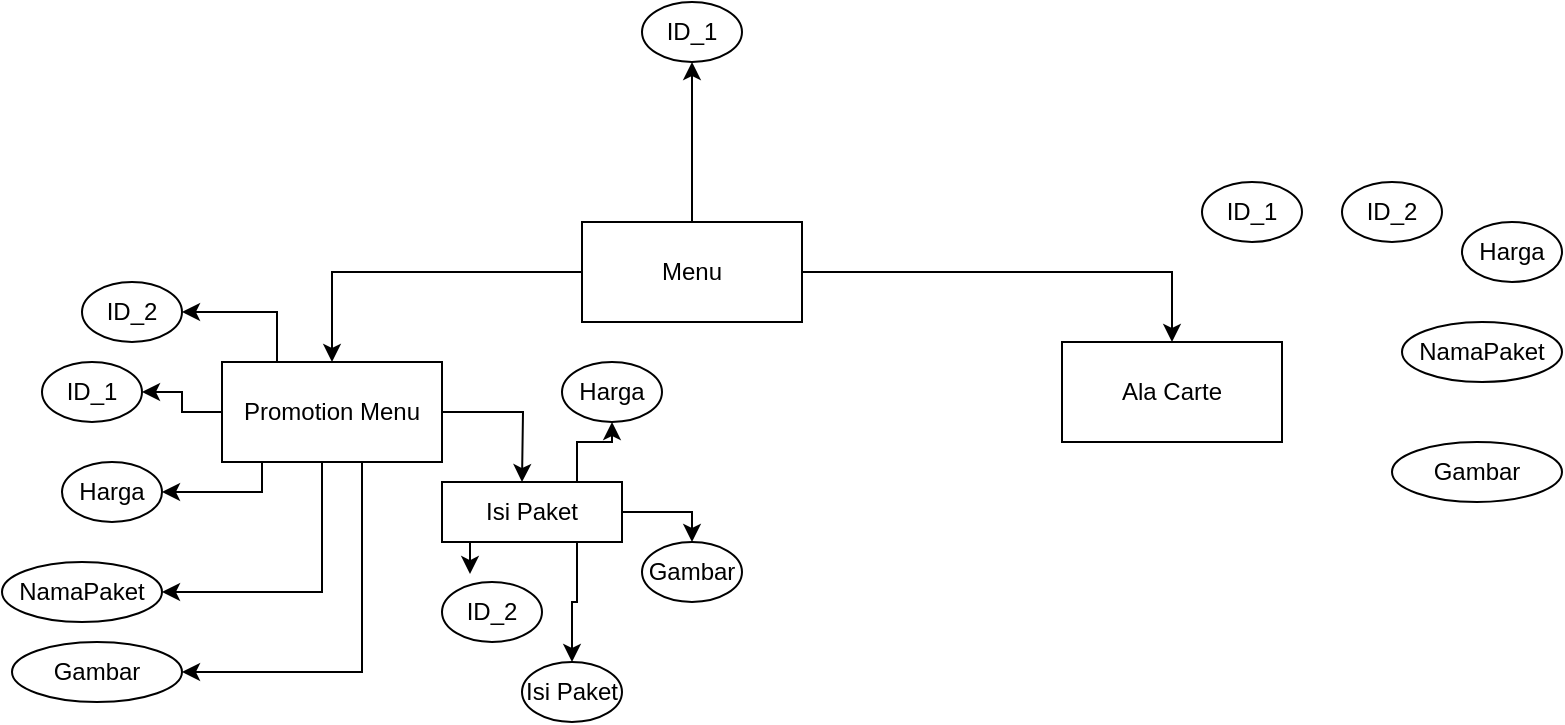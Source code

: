 <mxfile version="21.7.2" type="github">
  <diagram name="Page-1" id="vBOJWONUJpfvWxCVJ7fR">
    <mxGraphModel dx="1887" dy="1729" grid="1" gridSize="10" guides="1" tooltips="1" connect="1" arrows="1" fold="1" page="1" pageScale="1" pageWidth="827" pageHeight="1169" math="0" shadow="0">
      <root>
        <mxCell id="0" />
        <mxCell id="1" parent="0" />
        <mxCell id="llMmUPGbjrqBP5QiF8mp-6" style="edgeStyle=orthogonalEdgeStyle;rounded=0;orthogonalLoop=1;jettySize=auto;html=1;entryX=0.5;entryY=0;entryDx=0;entryDy=0;" edge="1" parent="1" source="llMmUPGbjrqBP5QiF8mp-1" target="llMmUPGbjrqBP5QiF8mp-2">
          <mxGeometry relative="1" as="geometry">
            <mxPoint x="100" y="55" as="targetPoint" />
          </mxGeometry>
        </mxCell>
        <mxCell id="llMmUPGbjrqBP5QiF8mp-7" style="edgeStyle=orthogonalEdgeStyle;rounded=0;orthogonalLoop=1;jettySize=auto;html=1;entryX=0.5;entryY=0;entryDx=0;entryDy=0;" edge="1" parent="1" source="llMmUPGbjrqBP5QiF8mp-1" target="llMmUPGbjrqBP5QiF8mp-3">
          <mxGeometry relative="1" as="geometry" />
        </mxCell>
        <mxCell id="llMmUPGbjrqBP5QiF8mp-40" style="edgeStyle=orthogonalEdgeStyle;rounded=0;orthogonalLoop=1;jettySize=auto;html=1;exitX=0.5;exitY=0;exitDx=0;exitDy=0;" edge="1" parent="1" source="llMmUPGbjrqBP5QiF8mp-1" target="llMmUPGbjrqBP5QiF8mp-36">
          <mxGeometry relative="1" as="geometry" />
        </mxCell>
        <mxCell id="llMmUPGbjrqBP5QiF8mp-1" value="Menu" style="rounded=0;whiteSpace=wrap;html=1;" vertex="1" parent="1">
          <mxGeometry x="230" y="50" width="110" height="50" as="geometry" />
        </mxCell>
        <mxCell id="llMmUPGbjrqBP5QiF8mp-11" style="edgeStyle=orthogonalEdgeStyle;rounded=0;orthogonalLoop=1;jettySize=auto;html=1;entryX=1;entryY=0.5;entryDx=0;entryDy=0;" edge="1" parent="1" source="llMmUPGbjrqBP5QiF8mp-2" target="llMmUPGbjrqBP5QiF8mp-9">
          <mxGeometry relative="1" as="geometry" />
        </mxCell>
        <mxCell id="llMmUPGbjrqBP5QiF8mp-19" style="edgeStyle=orthogonalEdgeStyle;rounded=0;orthogonalLoop=1;jettySize=auto;html=1;entryX=1;entryY=0.5;entryDx=0;entryDy=0;" edge="1" parent="1" source="llMmUPGbjrqBP5QiF8mp-2" target="llMmUPGbjrqBP5QiF8mp-21">
          <mxGeometry relative="1" as="geometry">
            <mxPoint x="20" y="190" as="targetPoint" />
            <Array as="points">
              <mxPoint x="70" y="185" />
            </Array>
          </mxGeometry>
        </mxCell>
        <mxCell id="llMmUPGbjrqBP5QiF8mp-24" style="edgeStyle=orthogonalEdgeStyle;rounded=0;orthogonalLoop=1;jettySize=auto;html=1;exitX=0.432;exitY=0.965;exitDx=0;exitDy=0;entryX=1;entryY=0.5;entryDx=0;entryDy=0;exitPerimeter=0;" edge="1" parent="1" source="llMmUPGbjrqBP5QiF8mp-2" target="llMmUPGbjrqBP5QiF8mp-25">
          <mxGeometry relative="1" as="geometry">
            <mxPoint x="20" y="230" as="targetPoint" />
            <Array as="points">
              <mxPoint x="98" y="160" />
              <mxPoint x="100" y="160" />
              <mxPoint x="100" y="235" />
            </Array>
          </mxGeometry>
        </mxCell>
        <mxCell id="llMmUPGbjrqBP5QiF8mp-28" style="edgeStyle=orthogonalEdgeStyle;rounded=0;orthogonalLoop=1;jettySize=auto;html=1;entryX=1;entryY=0.5;entryDx=0;entryDy=0;" edge="1" parent="1" source="llMmUPGbjrqBP5QiF8mp-2" target="llMmUPGbjrqBP5QiF8mp-27">
          <mxGeometry relative="1" as="geometry">
            <Array as="points">
              <mxPoint x="120" y="275" />
            </Array>
          </mxGeometry>
        </mxCell>
        <mxCell id="llMmUPGbjrqBP5QiF8mp-33" style="edgeStyle=orthogonalEdgeStyle;rounded=0;orthogonalLoop=1;jettySize=auto;html=1;" edge="1" parent="1" source="llMmUPGbjrqBP5QiF8mp-2">
          <mxGeometry relative="1" as="geometry">
            <mxPoint x="200" y="180" as="targetPoint" />
          </mxGeometry>
        </mxCell>
        <mxCell id="llMmUPGbjrqBP5QiF8mp-35" style="edgeStyle=orthogonalEdgeStyle;rounded=0;orthogonalLoop=1;jettySize=auto;html=1;exitX=0.25;exitY=0;exitDx=0;exitDy=0;entryX=1;entryY=0.5;entryDx=0;entryDy=0;" edge="1" parent="1" source="llMmUPGbjrqBP5QiF8mp-2" target="llMmUPGbjrqBP5QiF8mp-34">
          <mxGeometry relative="1" as="geometry" />
        </mxCell>
        <mxCell id="llMmUPGbjrqBP5QiF8mp-2" value="Promotion Menu" style="rounded=0;whiteSpace=wrap;html=1;" vertex="1" parent="1">
          <mxGeometry x="50" y="120" width="110" height="50" as="geometry" />
        </mxCell>
        <mxCell id="llMmUPGbjrqBP5QiF8mp-3" value="Ala Carte" style="rounded=0;whiteSpace=wrap;html=1;" vertex="1" parent="1">
          <mxGeometry x="470" y="110" width="110" height="50" as="geometry" />
        </mxCell>
        <mxCell id="llMmUPGbjrqBP5QiF8mp-9" value="ID_1" style="ellipse;whiteSpace=wrap;html=1;" vertex="1" parent="1">
          <mxGeometry x="-40" y="120" width="50" height="30" as="geometry" />
        </mxCell>
        <mxCell id="llMmUPGbjrqBP5QiF8mp-21" value="Harga" style="ellipse;whiteSpace=wrap;html=1;" vertex="1" parent="1">
          <mxGeometry x="-30" y="170" width="50" height="30" as="geometry" />
        </mxCell>
        <mxCell id="llMmUPGbjrqBP5QiF8mp-25" value="NamaPaket" style="ellipse;whiteSpace=wrap;html=1;" vertex="1" parent="1">
          <mxGeometry x="-60" y="220" width="80" height="30" as="geometry" />
        </mxCell>
        <mxCell id="llMmUPGbjrqBP5QiF8mp-27" value="Gambar" style="ellipse;whiteSpace=wrap;html=1;" vertex="1" parent="1">
          <mxGeometry x="-55" y="260" width="85" height="30" as="geometry" />
        </mxCell>
        <mxCell id="llMmUPGbjrqBP5QiF8mp-38" style="edgeStyle=orthogonalEdgeStyle;rounded=0;orthogonalLoop=1;jettySize=auto;html=1;exitX=0.5;exitY=1;exitDx=0;exitDy=0;entryX=0.28;entryY=-0.133;entryDx=0;entryDy=0;entryPerimeter=0;" edge="1" parent="1" source="llMmUPGbjrqBP5QiF8mp-32" target="llMmUPGbjrqBP5QiF8mp-37">
          <mxGeometry relative="1" as="geometry" />
        </mxCell>
        <mxCell id="llMmUPGbjrqBP5QiF8mp-47" style="edgeStyle=orthogonalEdgeStyle;rounded=0;orthogonalLoop=1;jettySize=auto;html=1;exitX=0.75;exitY=1;exitDx=0;exitDy=0;entryX=0.5;entryY=0;entryDx=0;entryDy=0;" edge="1" parent="1" source="llMmUPGbjrqBP5QiF8mp-32" target="llMmUPGbjrqBP5QiF8mp-43">
          <mxGeometry relative="1" as="geometry" />
        </mxCell>
        <mxCell id="llMmUPGbjrqBP5QiF8mp-48" style="edgeStyle=orthogonalEdgeStyle;rounded=0;orthogonalLoop=1;jettySize=auto;html=1;exitX=1;exitY=0.5;exitDx=0;exitDy=0;entryX=0.5;entryY=0;entryDx=0;entryDy=0;" edge="1" parent="1" source="llMmUPGbjrqBP5QiF8mp-32" target="llMmUPGbjrqBP5QiF8mp-44">
          <mxGeometry relative="1" as="geometry" />
        </mxCell>
        <mxCell id="llMmUPGbjrqBP5QiF8mp-49" style="edgeStyle=orthogonalEdgeStyle;rounded=0;orthogonalLoop=1;jettySize=auto;html=1;exitX=0.75;exitY=0;exitDx=0;exitDy=0;" edge="1" parent="1" source="llMmUPGbjrqBP5QiF8mp-32" target="llMmUPGbjrqBP5QiF8mp-45">
          <mxGeometry relative="1" as="geometry">
            <Array as="points">
              <mxPoint x="228" y="160" />
            </Array>
          </mxGeometry>
        </mxCell>
        <mxCell id="llMmUPGbjrqBP5QiF8mp-32" value="Isi Paket" style="rounded=0;whiteSpace=wrap;html=1;" vertex="1" parent="1">
          <mxGeometry x="160" y="180" width="90" height="30" as="geometry" />
        </mxCell>
        <mxCell id="llMmUPGbjrqBP5QiF8mp-34" value="ID_2" style="ellipse;whiteSpace=wrap;html=1;" vertex="1" parent="1">
          <mxGeometry x="-20" y="80" width="50" height="30" as="geometry" />
        </mxCell>
        <mxCell id="llMmUPGbjrqBP5QiF8mp-36" value="ID_1" style="ellipse;whiteSpace=wrap;html=1;" vertex="1" parent="1">
          <mxGeometry x="260" y="-60" width="50" height="30" as="geometry" />
        </mxCell>
        <mxCell id="llMmUPGbjrqBP5QiF8mp-37" value="ID_2" style="ellipse;whiteSpace=wrap;html=1;" vertex="1" parent="1">
          <mxGeometry x="160" y="230" width="50" height="30" as="geometry" />
        </mxCell>
        <mxCell id="llMmUPGbjrqBP5QiF8mp-43" value="Isi Paket" style="ellipse;whiteSpace=wrap;html=1;" vertex="1" parent="1">
          <mxGeometry x="200" y="270" width="50" height="30" as="geometry" />
        </mxCell>
        <mxCell id="llMmUPGbjrqBP5QiF8mp-44" value="Gambar" style="ellipse;whiteSpace=wrap;html=1;" vertex="1" parent="1">
          <mxGeometry x="260" y="210" width="50" height="30" as="geometry" />
        </mxCell>
        <mxCell id="llMmUPGbjrqBP5QiF8mp-45" value="Harga" style="ellipse;whiteSpace=wrap;html=1;" vertex="1" parent="1">
          <mxGeometry x="220" y="120" width="50" height="30" as="geometry" />
        </mxCell>
        <mxCell id="llMmUPGbjrqBP5QiF8mp-50" value="Harga" style="ellipse;whiteSpace=wrap;html=1;" vertex="1" parent="1">
          <mxGeometry x="670" y="50" width="50" height="30" as="geometry" />
        </mxCell>
        <mxCell id="llMmUPGbjrqBP5QiF8mp-51" value="NamaPaket" style="ellipse;whiteSpace=wrap;html=1;" vertex="1" parent="1">
          <mxGeometry x="640" y="100" width="80" height="30" as="geometry" />
        </mxCell>
        <mxCell id="llMmUPGbjrqBP5QiF8mp-52" value="Gambar" style="ellipse;whiteSpace=wrap;html=1;" vertex="1" parent="1">
          <mxGeometry x="635" y="160" width="85" height="30" as="geometry" />
        </mxCell>
        <mxCell id="llMmUPGbjrqBP5QiF8mp-53" value="ID_1" style="ellipse;whiteSpace=wrap;html=1;" vertex="1" parent="1">
          <mxGeometry x="540" y="30" width="50" height="30" as="geometry" />
        </mxCell>
        <mxCell id="llMmUPGbjrqBP5QiF8mp-54" value="ID_2" style="ellipse;whiteSpace=wrap;html=1;" vertex="1" parent="1">
          <mxGeometry x="610" y="30" width="50" height="30" as="geometry" />
        </mxCell>
      </root>
    </mxGraphModel>
  </diagram>
</mxfile>
